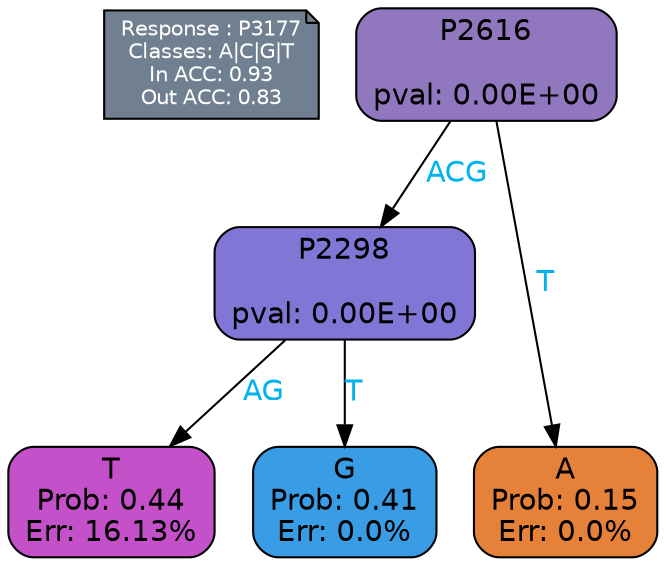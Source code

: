 digraph Tree {
node [shape=box, style="filled, rounded", color="black", fontname=helvetica] ;
graph [ranksep=equally, splines=polylines, bgcolor=transparent, dpi=600] ;
edge [fontname=helvetica] ;
LEGEND [label="Response : P3177
Classes: A|C|G|T
In ACC: 0.93
Out ACC: 0.83
",shape=note,align=left,style=filled,fillcolor="slategray",fontcolor="white",fontsize=10];1 [label="P2616

pval: 0.00E+00", fillcolor="#9077be"] ;
2 [label="P2298

pval: 0.00E+00", fillcolor="#8176d6"] ;
3 [label="T
Prob: 0.44
Err: 16.13%", fillcolor="#c451c9"] ;
4 [label="G
Prob: 0.41
Err: 0.0%", fillcolor="#399de5"] ;
5 [label="A
Prob: 0.15
Err: 0.0%", fillcolor="#e58139"] ;
1 -> 2 [label="ACG",fontcolor=deepskyblue2] ;
1 -> 5 [label="T",fontcolor=deepskyblue2] ;
2 -> 3 [label="AG",fontcolor=deepskyblue2] ;
2 -> 4 [label="T",fontcolor=deepskyblue2] ;
{rank = same; 3;4;5;}{rank = same; LEGEND;1;}}
